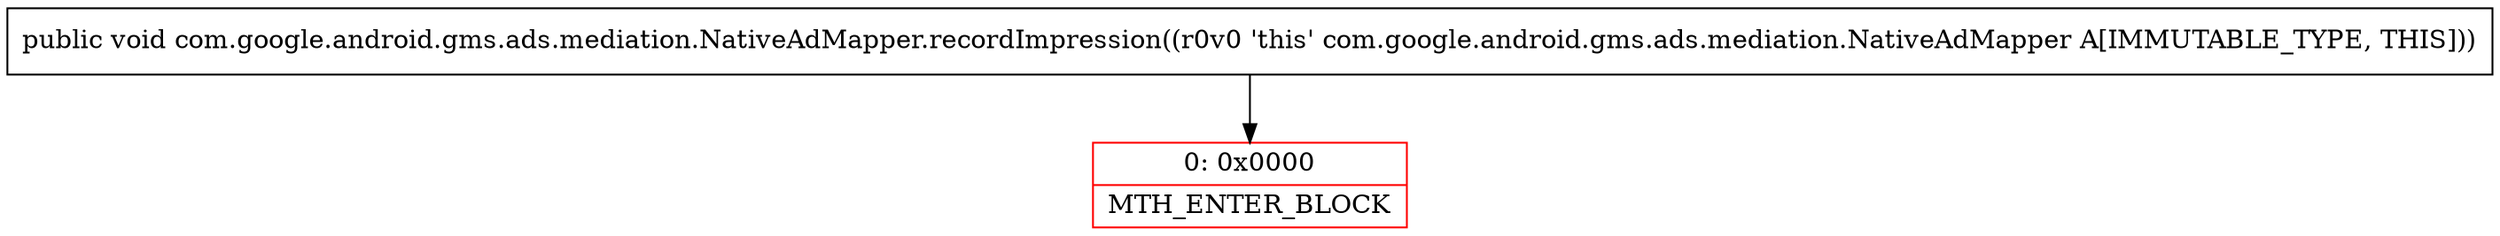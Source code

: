digraph "CFG forcom.google.android.gms.ads.mediation.NativeAdMapper.recordImpression()V" {
subgraph cluster_Region_108223036 {
label = "R(0)";
node [shape=record,color=blue];
}
Node_0 [shape=record,color=red,label="{0\:\ 0x0000|MTH_ENTER_BLOCK\l}"];
MethodNode[shape=record,label="{public void com.google.android.gms.ads.mediation.NativeAdMapper.recordImpression((r0v0 'this' com.google.android.gms.ads.mediation.NativeAdMapper A[IMMUTABLE_TYPE, THIS])) }"];
MethodNode -> Node_0;
}

